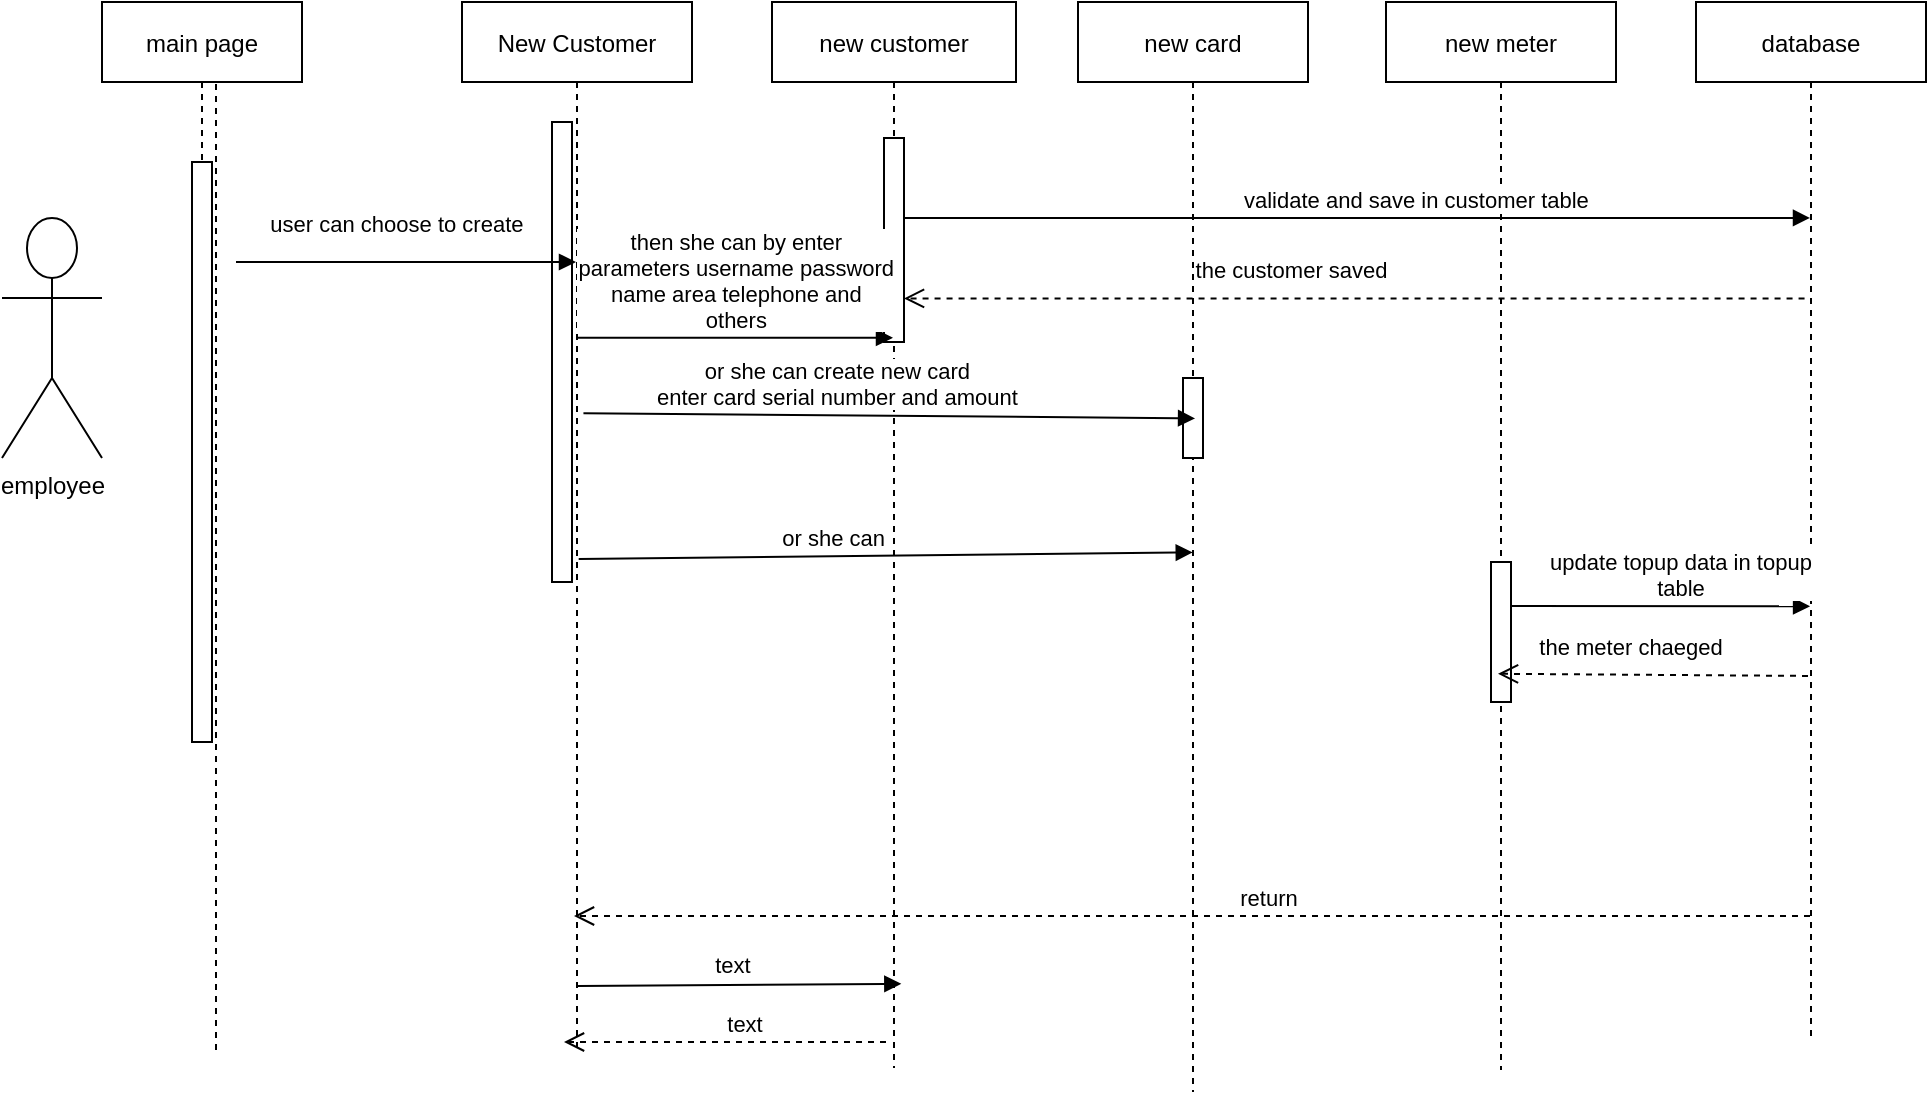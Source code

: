 <mxfile version="14.2.9" type="github">
  <diagram id="mKXBBZF9e8lr7zKGx8BQ" name="Page-1">
    <mxGraphModel dx="1021" dy="462" grid="1" gridSize="10" guides="1" tooltips="1" connect="1" arrows="1" fold="1" page="1" pageScale="1" pageWidth="850" pageHeight="1100" math="0" shadow="0">
      <root>
        <mxCell id="0" />
        <mxCell id="1" parent="0" />
        <mxCell id="gzX4vs_TeUbCvZC3ZS7W-1" value="main page" style="shape=umlLifeline;perimeter=lifelinePerimeter;container=1;collapsible=0;recursiveResize=0;rounded=0;shadow=0;strokeWidth=1;" vertex="1" parent="1">
          <mxGeometry x="63" y="530" width="100" height="370" as="geometry" />
        </mxCell>
        <mxCell id="gzX4vs_TeUbCvZC3ZS7W-2" value="" style="points=[];perimeter=orthogonalPerimeter;rounded=0;shadow=0;strokeWidth=1;" vertex="1" parent="gzX4vs_TeUbCvZC3ZS7W-1">
          <mxGeometry x="45" y="80" width="10" height="290" as="geometry" />
        </mxCell>
        <mxCell id="gzX4vs_TeUbCvZC3ZS7W-3" value="New Customer" style="shape=umlLifeline;perimeter=lifelinePerimeter;container=1;collapsible=0;recursiveResize=0;rounded=0;shadow=0;strokeWidth=1;" vertex="1" parent="1">
          <mxGeometry x="243" y="530" width="115" height="523" as="geometry" />
        </mxCell>
        <mxCell id="gzX4vs_TeUbCvZC3ZS7W-4" value="" style="points=[];perimeter=orthogonalPerimeter;rounded=0;shadow=0;strokeWidth=1;" vertex="1" parent="gzX4vs_TeUbCvZC3ZS7W-3">
          <mxGeometry x="45" y="60" width="10" height="230" as="geometry" />
        </mxCell>
        <mxCell id="gzX4vs_TeUbCvZC3ZS7W-5" value="return" style="verticalAlign=bottom;endArrow=open;dashed=1;endSize=8;shadow=0;strokeWidth=1;" edge="1" parent="1">
          <mxGeometry x="-0.124" relative="1" as="geometry">
            <mxPoint x="299" y="987" as="targetPoint" />
            <mxPoint as="offset" />
            <mxPoint x="917" y="987" as="sourcePoint" />
          </mxGeometry>
        </mxCell>
        <mxCell id="gzX4vs_TeUbCvZC3ZS7W-6" value="user can choose to create " style="verticalAlign=bottom;endArrow=block;shadow=0;strokeWidth=1;" edge="1" parent="1" target="gzX4vs_TeUbCvZC3ZS7W-3">
          <mxGeometry x="-0.035" y="10" relative="1" as="geometry">
            <mxPoint x="130" y="660" as="sourcePoint" />
            <mxPoint as="offset" />
          </mxGeometry>
        </mxCell>
        <mxCell id="gzX4vs_TeUbCvZC3ZS7W-7" value="employee" style="shape=umlActor;verticalLabelPosition=bottom;labelBackgroundColor=#ffffff;verticalAlign=top;html=1;outlineConnect=0;" vertex="1" parent="1">
          <mxGeometry x="13" y="638" width="50" height="120" as="geometry" />
        </mxCell>
        <mxCell id="gzX4vs_TeUbCvZC3ZS7W-8" value="new customer" style="shape=umlLifeline;perimeter=lifelinePerimeter;container=1;collapsible=0;recursiveResize=0;rounded=0;shadow=0;strokeWidth=1;" vertex="1" parent="1">
          <mxGeometry x="398" y="530" width="122" height="533" as="geometry" />
        </mxCell>
        <mxCell id="gzX4vs_TeUbCvZC3ZS7W-9" value="" style="points=[];perimeter=orthogonalPerimeter;rounded=0;shadow=0;strokeWidth=1;" vertex="1" parent="gzX4vs_TeUbCvZC3ZS7W-8">
          <mxGeometry x="56" y="68" width="10" height="102" as="geometry" />
        </mxCell>
        <mxCell id="gzX4vs_TeUbCvZC3ZS7W-10" value="then she can by enter&#xa;parameters username password&#xa;name area telephone and&#xa;others" style="verticalAlign=bottom;endArrow=block;shadow=0;strokeWidth=1;exitX=1.218;exitY=0.469;exitDx=0;exitDy=0;exitPerimeter=0;" edge="1" parent="1" source="gzX4vs_TeUbCvZC3ZS7W-4" target="gzX4vs_TeUbCvZC3ZS7W-8">
          <mxGeometry x="0.008" relative="1" as="geometry">
            <mxPoint x="298" y="672" as="sourcePoint" />
            <mxPoint x="444" y="670" as="targetPoint" />
            <mxPoint as="offset" />
          </mxGeometry>
        </mxCell>
        <mxCell id="gzX4vs_TeUbCvZC3ZS7W-11" value="new meter" style="shape=umlLifeline;perimeter=lifelinePerimeter;container=1;collapsible=0;recursiveResize=0;rounded=0;shadow=0;strokeWidth=1;" vertex="1" parent="1">
          <mxGeometry x="705" y="530" width="115" height="534" as="geometry" />
        </mxCell>
        <mxCell id="gzX4vs_TeUbCvZC3ZS7W-12" value="" style="points=[];perimeter=orthogonalPerimeter;rounded=0;shadow=0;strokeWidth=1;" vertex="1" parent="gzX4vs_TeUbCvZC3ZS7W-11">
          <mxGeometry x="52.5" y="280" width="10" height="70" as="geometry" />
        </mxCell>
        <mxCell id="gzX4vs_TeUbCvZC3ZS7W-13" value="database" style="shape=umlLifeline;perimeter=lifelinePerimeter;container=1;collapsible=0;recursiveResize=0;rounded=0;shadow=0;strokeWidth=1;" vertex="1" parent="1">
          <mxGeometry x="860" y="530" width="115" height="520" as="geometry" />
        </mxCell>
        <mxCell id="gzX4vs_TeUbCvZC3ZS7W-15" value="new card" style="shape=umlLifeline;perimeter=lifelinePerimeter;container=1;collapsible=0;recursiveResize=0;rounded=0;shadow=0;strokeWidth=1;" vertex="1" parent="1">
          <mxGeometry x="551" y="530" width="115" height="545" as="geometry" />
        </mxCell>
        <mxCell id="gzX4vs_TeUbCvZC3ZS7W-16" value="" style="points=[];perimeter=orthogonalPerimeter;rounded=0;shadow=0;strokeWidth=1;" vertex="1" parent="gzX4vs_TeUbCvZC3ZS7W-15">
          <mxGeometry x="52.5" y="188" width="10" height="40" as="geometry" />
        </mxCell>
        <mxCell id="gzX4vs_TeUbCvZC3ZS7W-17" value="" style="endArrow=none;dashed=1;html=1;" edge="1" parent="1">
          <mxGeometry width="50" height="50" relative="1" as="geometry">
            <mxPoint x="120" y="1054" as="sourcePoint" />
            <mxPoint x="120" y="569" as="targetPoint" />
          </mxGeometry>
        </mxCell>
        <mxCell id="gzX4vs_TeUbCvZC3ZS7W-18" value="text" style="verticalAlign=bottom;endArrow=open;dashed=1;endSize=8;shadow=0;strokeWidth=1;" edge="1" parent="1">
          <mxGeometry x="-0.124" relative="1" as="geometry">
            <mxPoint x="294" y="1050" as="targetPoint" />
            <mxPoint as="offset" />
            <mxPoint x="455" y="1050" as="sourcePoint" />
          </mxGeometry>
        </mxCell>
        <mxCell id="gzX4vs_TeUbCvZC3ZS7W-19" value="text" style="verticalAlign=bottom;endArrow=block;shadow=0;strokeWidth=1;entryX=0.53;entryY=0.921;entryDx=0;entryDy=0;entryPerimeter=0;" edge="1" parent="1" target="gzX4vs_TeUbCvZC3ZS7W-8">
          <mxGeometry x="-0.041" y="1" relative="1" as="geometry">
            <mxPoint x="301" y="1022" as="sourcePoint" />
            <mxPoint x="447" y="1020" as="targetPoint" />
            <mxPoint as="offset" />
          </mxGeometry>
        </mxCell>
        <mxCell id="gzX4vs_TeUbCvZC3ZS7W-23" value="update topup data in topup&#xa;table" style="verticalAlign=bottom;endArrow=block;shadow=0;strokeWidth=1;entryX=0.496;entryY=0.581;entryDx=0;entryDy=0;entryPerimeter=0;" edge="1" parent="1" target="gzX4vs_TeUbCvZC3ZS7W-13">
          <mxGeometry x="0.132" relative="1" as="geometry">
            <mxPoint x="768" y="832" as="sourcePoint" />
            <mxPoint x="927" y="760" as="targetPoint" />
            <mxPoint as="offset" />
          </mxGeometry>
        </mxCell>
        <mxCell id="gzX4vs_TeUbCvZC3ZS7W-24" value="the meter chaeged" style="verticalAlign=bottom;endArrow=open;dashed=1;endSize=8;shadow=0;strokeWidth=1;entryX=0.487;entryY=0.629;entryDx=0;entryDy=0;entryPerimeter=0;exitX=0.487;exitY=0.648;exitDx=0;exitDy=0;exitPerimeter=0;" edge="1" parent="1" source="gzX4vs_TeUbCvZC3ZS7W-13" target="gzX4vs_TeUbCvZC3ZS7W-11">
          <mxGeometry x="0.139" y="-5" relative="1" as="geometry">
            <mxPoint x="607.5" y="860" as="targetPoint" />
            <mxPoint x="917.5" y="860" as="sourcePoint" />
            <mxPoint as="offset" />
          </mxGeometry>
        </mxCell>
        <mxCell id="gzX4vs_TeUbCvZC3ZS7W-25" value="or she can" style="verticalAlign=bottom;endArrow=block;shadow=0;strokeWidth=1;exitX=1.335;exitY=0.95;exitDx=0;exitDy=0;exitPerimeter=0;entryX=0.499;entryY=0.505;entryDx=0;entryDy=0;entryPerimeter=0;" edge="1" parent="1" source="gzX4vs_TeUbCvZC3ZS7W-4" target="gzX4vs_TeUbCvZC3ZS7W-15">
          <mxGeometry x="-0.17" relative="1" as="geometry">
            <mxPoint x="290.005" y="670.003" as="sourcePoint" />
            <mxPoint x="450.65" y="670.003" as="targetPoint" />
            <mxPoint as="offset" />
          </mxGeometry>
        </mxCell>
        <mxCell id="gzX4vs_TeUbCvZC3ZS7W-26" value="or she can create new card&#xa;enter card serial number and amount" style="verticalAlign=bottom;endArrow=block;shadow=0;strokeWidth=1;exitX=1.571;exitY=0.633;exitDx=0;exitDy=0;exitPerimeter=0;entryX=0.509;entryY=0.382;entryDx=0;entryDy=0;entryPerimeter=0;" edge="1" parent="1" source="gzX4vs_TeUbCvZC3ZS7W-4" target="gzX4vs_TeUbCvZC3ZS7W-15">
          <mxGeometry x="-0.17" relative="1" as="geometry">
            <mxPoint x="300.965" y="697.413" as="sourcePoint" />
            <mxPoint x="617.045" y="698.565" as="targetPoint" />
            <mxPoint as="offset" />
          </mxGeometry>
        </mxCell>
        <mxCell id="gzX4vs_TeUbCvZC3ZS7W-27" value="validate and save in customer table" style="verticalAlign=bottom;endArrow=block;shadow=0;strokeWidth=1;exitX=0.971;exitY=0.392;exitDx=0;exitDy=0;exitPerimeter=0;" edge="1" parent="1" source="gzX4vs_TeUbCvZC3ZS7W-9" target="gzX4vs_TeUbCvZC3ZS7W-13">
          <mxGeometry x="0.132" relative="1" as="geometry">
            <mxPoint x="778.0" y="842.0" as="sourcePoint" />
            <mxPoint x="927.04" y="842.12" as="targetPoint" />
            <mxPoint as="offset" />
          </mxGeometry>
        </mxCell>
        <mxCell id="gzX4vs_TeUbCvZC3ZS7W-28" value="the customer saved" style="verticalAlign=bottom;endArrow=open;dashed=1;endSize=8;shadow=0;strokeWidth=1;exitX=0.472;exitY=0.285;exitDx=0;exitDy=0;exitPerimeter=0;" edge="1" parent="1" source="gzX4vs_TeUbCvZC3ZS7W-13" target="gzX4vs_TeUbCvZC3ZS7W-9">
          <mxGeometry x="0.139" y="-5" relative="1" as="geometry">
            <mxPoint x="771.005" y="875.886" as="targetPoint" />
            <mxPoint x="926.005" y="876.96" as="sourcePoint" />
            <mxPoint as="offset" />
          </mxGeometry>
        </mxCell>
      </root>
    </mxGraphModel>
  </diagram>
</mxfile>
